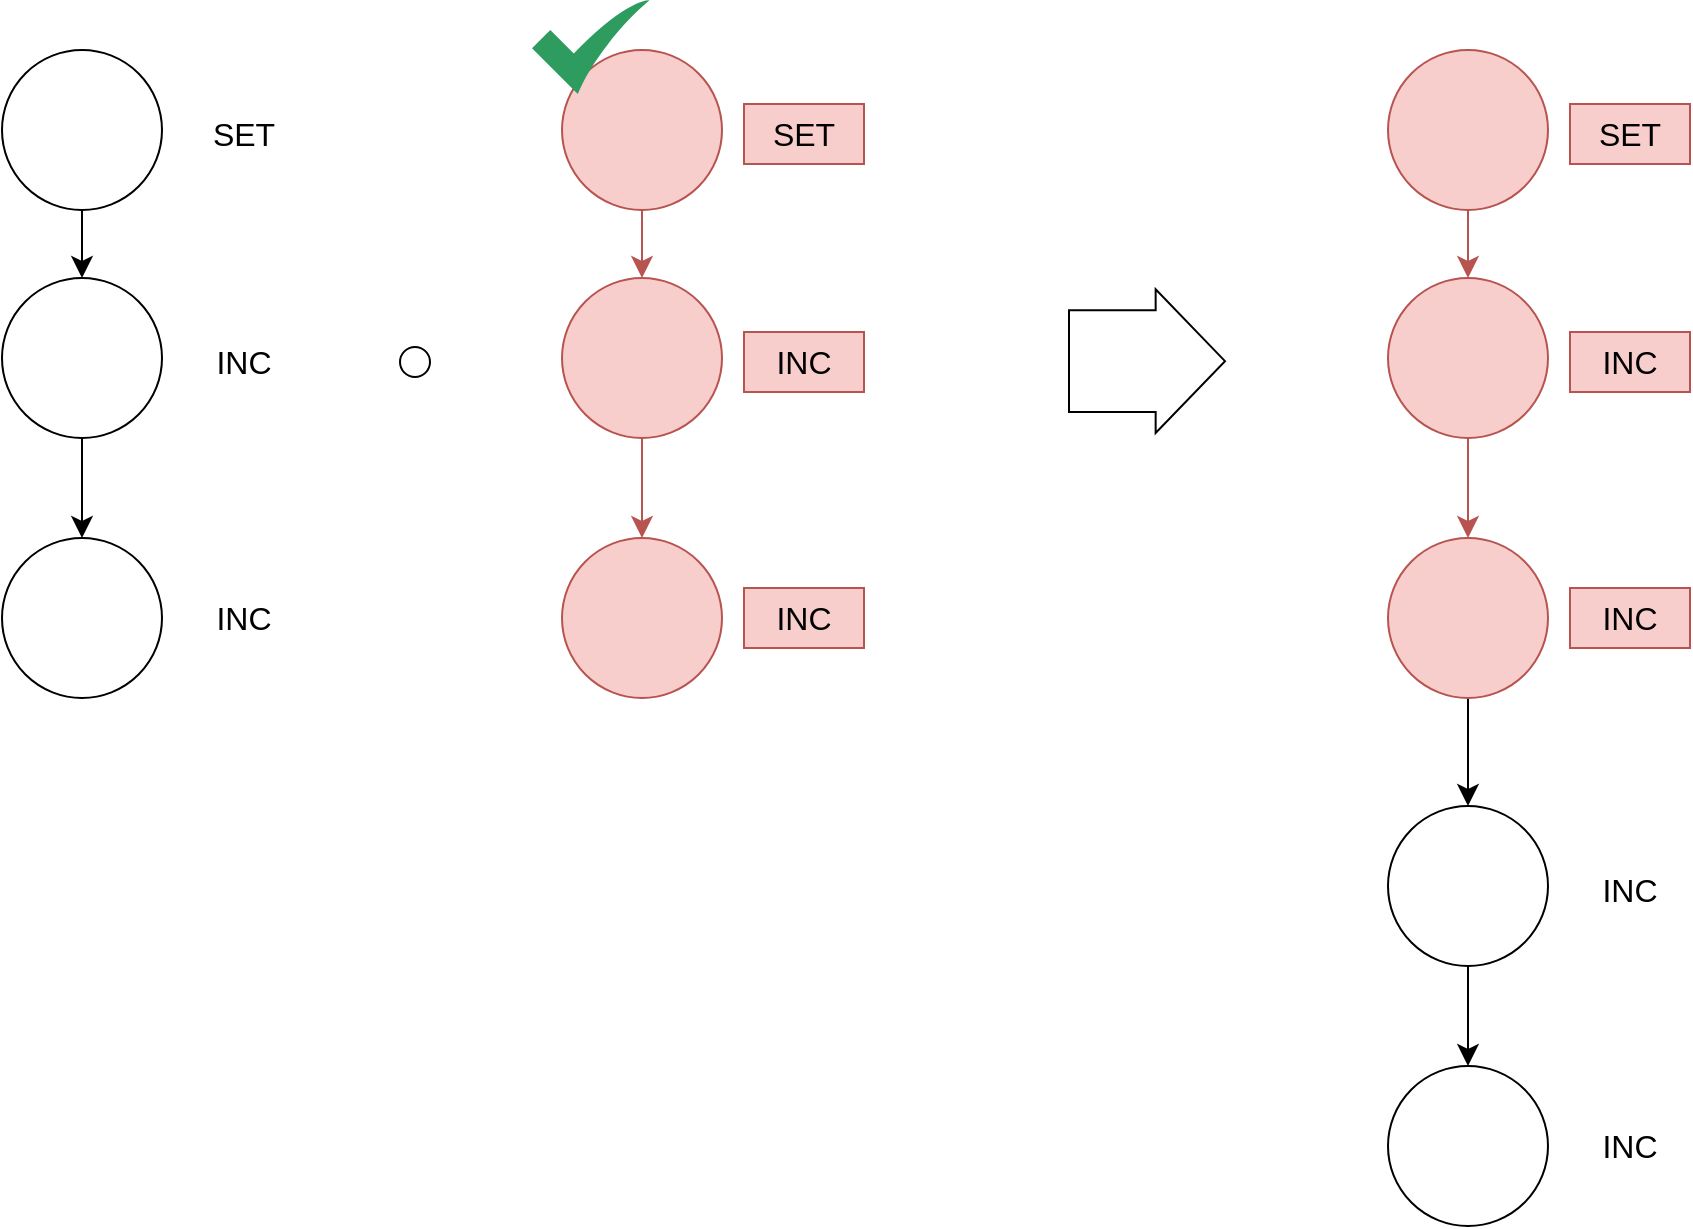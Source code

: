 <mxfile version="24.7.17">
  <diagram name="Page-1" id="2OPp7FAaOo7LbOAuJkzw">
    <mxGraphModel dx="971" dy="1345" grid="0" gridSize="10" guides="1" tooltips="1" connect="1" arrows="1" fold="1" page="0" pageScale="1" pageWidth="827" pageHeight="1169" math="0" shadow="0">
      <root>
        <mxCell id="0" />
        <mxCell id="1" parent="0" />
        <mxCell id="_oZ8LhXAHsHZBwFGsVQp-8" style="edgeStyle=none;curved=1;rounded=0;orthogonalLoop=1;jettySize=auto;html=1;exitX=0.5;exitY=1;exitDx=0;exitDy=0;entryX=0.5;entryY=0;entryDx=0;entryDy=0;fontSize=12;startSize=8;endSize=8;" edge="1" parent="1" source="_oZ8LhXAHsHZBwFGsVQp-1" target="_oZ8LhXAHsHZBwFGsVQp-3">
          <mxGeometry relative="1" as="geometry" />
        </mxCell>
        <mxCell id="_oZ8LhXAHsHZBwFGsVQp-1" value="" style="ellipse;whiteSpace=wrap;html=1;aspect=fixed;" vertex="1" parent="1">
          <mxGeometry x="51" y="-71" width="80" height="80" as="geometry" />
        </mxCell>
        <mxCell id="_oZ8LhXAHsHZBwFGsVQp-2" value="SET" style="text;html=1;align=center;verticalAlign=middle;whiteSpace=wrap;rounded=0;fontSize=16;" vertex="1" parent="1">
          <mxGeometry x="142" y="-44" width="60" height="30" as="geometry" />
        </mxCell>
        <mxCell id="_oZ8LhXAHsHZBwFGsVQp-28" style="edgeStyle=none;curved=1;rounded=0;orthogonalLoop=1;jettySize=auto;html=1;exitX=0.5;exitY=1;exitDx=0;exitDy=0;entryX=0.5;entryY=0;entryDx=0;entryDy=0;fontSize=12;startSize=8;endSize=8;" edge="1" parent="1" source="_oZ8LhXAHsHZBwFGsVQp-3" target="_oZ8LhXAHsHZBwFGsVQp-26">
          <mxGeometry relative="1" as="geometry" />
        </mxCell>
        <mxCell id="_oZ8LhXAHsHZBwFGsVQp-3" value="" style="ellipse;whiteSpace=wrap;html=1;aspect=fixed;" vertex="1" parent="1">
          <mxGeometry x="51" y="43" width="80" height="80" as="geometry" />
        </mxCell>
        <mxCell id="_oZ8LhXAHsHZBwFGsVQp-4" value="INC" style="text;html=1;align=center;verticalAlign=middle;whiteSpace=wrap;rounded=0;fontSize=16;" vertex="1" parent="1">
          <mxGeometry x="142" y="70" width="60" height="30" as="geometry" />
        </mxCell>
        <mxCell id="_oZ8LhXAHsHZBwFGsVQp-14" value="" style="shape=flexArrow;endArrow=classic;html=1;rounded=0;fontSize=12;startSize=8;endSize=11.225;curved=1;width=50.833;" edge="1" parent="1">
          <mxGeometry width="50" height="50" relative="1" as="geometry">
            <mxPoint x="584" y="84.58" as="sourcePoint" />
            <mxPoint x="663" y="84.58" as="targetPoint" />
          </mxGeometry>
        </mxCell>
        <mxCell id="_oZ8LhXAHsHZBwFGsVQp-35" style="edgeStyle=none;curved=1;rounded=0;orthogonalLoop=1;jettySize=auto;html=1;exitX=0.5;exitY=1;exitDx=0;exitDy=0;entryX=0.5;entryY=0;entryDx=0;entryDy=0;fontSize=12;startSize=8;endSize=8;fillColor=#f8cecc;strokeColor=#b85450;" edge="1" parent="1" source="_oZ8LhXAHsHZBwFGsVQp-24" target="_oZ8LhXAHsHZBwFGsVQp-31">
          <mxGeometry relative="1" as="geometry" />
        </mxCell>
        <mxCell id="_oZ8LhXAHsHZBwFGsVQp-24" value="" style="ellipse;whiteSpace=wrap;html=1;aspect=fixed;fillColor=#f8cecc;strokeColor=#b85450;" vertex="1" parent="1">
          <mxGeometry x="331" y="-71" width="80" height="80" as="geometry" />
        </mxCell>
        <mxCell id="_oZ8LhXAHsHZBwFGsVQp-25" value="SET" style="text;html=1;align=center;verticalAlign=middle;whiteSpace=wrap;rounded=0;fontSize=16;fillColor=#f8cecc;strokeColor=#b85450;" vertex="1" parent="1">
          <mxGeometry x="422" y="-44" width="60" height="30" as="geometry" />
        </mxCell>
        <mxCell id="_oZ8LhXAHsHZBwFGsVQp-26" value="" style="ellipse;whiteSpace=wrap;html=1;aspect=fixed;" vertex="1" parent="1">
          <mxGeometry x="51" y="173" width="80" height="80" as="geometry" />
        </mxCell>
        <mxCell id="_oZ8LhXAHsHZBwFGsVQp-27" value="INC" style="text;html=1;align=center;verticalAlign=middle;whiteSpace=wrap;rounded=0;fontSize=16;" vertex="1" parent="1">
          <mxGeometry x="142" y="198" width="60" height="30" as="geometry" />
        </mxCell>
        <mxCell id="_oZ8LhXAHsHZBwFGsVQp-29" value="" style="ellipse;whiteSpace=wrap;html=1;aspect=fixed;" vertex="1" parent="1">
          <mxGeometry x="250" y="77.5" width="15" height="15" as="geometry" />
        </mxCell>
        <mxCell id="_oZ8LhXAHsHZBwFGsVQp-30" style="edgeStyle=none;curved=1;rounded=0;orthogonalLoop=1;jettySize=auto;html=1;exitX=0.5;exitY=1;exitDx=0;exitDy=0;entryX=0.5;entryY=0;entryDx=0;entryDy=0;fontSize=12;startSize=8;endSize=8;fillColor=#f8cecc;strokeColor=#b85450;" edge="1" parent="1" source="_oZ8LhXAHsHZBwFGsVQp-31" target="_oZ8LhXAHsHZBwFGsVQp-33">
          <mxGeometry relative="1" as="geometry" />
        </mxCell>
        <mxCell id="_oZ8LhXAHsHZBwFGsVQp-31" value="" style="ellipse;whiteSpace=wrap;html=1;aspect=fixed;fillColor=#f8cecc;strokeColor=#b85450;" vertex="1" parent="1">
          <mxGeometry x="331" y="43" width="80" height="80" as="geometry" />
        </mxCell>
        <mxCell id="_oZ8LhXAHsHZBwFGsVQp-32" value="INC" style="text;html=1;align=center;verticalAlign=middle;whiteSpace=wrap;rounded=0;fontSize=16;fillColor=#f8cecc;strokeColor=#b85450;" vertex="1" parent="1">
          <mxGeometry x="422" y="70" width="60" height="30" as="geometry" />
        </mxCell>
        <mxCell id="_oZ8LhXAHsHZBwFGsVQp-33" value="" style="ellipse;whiteSpace=wrap;html=1;aspect=fixed;fillColor=#f8cecc;strokeColor=#b85450;" vertex="1" parent="1">
          <mxGeometry x="331" y="173" width="80" height="80" as="geometry" />
        </mxCell>
        <mxCell id="_oZ8LhXAHsHZBwFGsVQp-34" value="INC" style="text;html=1;align=center;verticalAlign=middle;whiteSpace=wrap;rounded=0;fontSize=16;fillColor=#f8cecc;strokeColor=#b85450;" vertex="1" parent="1">
          <mxGeometry x="422" y="198" width="60" height="30" as="geometry" />
        </mxCell>
        <mxCell id="_oZ8LhXAHsHZBwFGsVQp-37" value="" style="sketch=0;html=1;aspect=fixed;strokeColor=none;shadow=0;align=center;fillColor=#2D9C5E;verticalAlign=top;labelPosition=center;verticalLabelPosition=bottom;shape=mxgraph.gcp2.check" vertex="1" parent="1">
          <mxGeometry x="316" y="-96" width="58.75" height="47" as="geometry" />
        </mxCell>
        <mxCell id="_oZ8LhXAHsHZBwFGsVQp-40" style="edgeStyle=none;curved=1;rounded=0;orthogonalLoop=1;jettySize=auto;html=1;exitX=0.5;exitY=1;exitDx=0;exitDy=0;entryX=0.5;entryY=0;entryDx=0;entryDy=0;fontSize=12;startSize=8;endSize=8;fillColor=#f8cecc;strokeColor=#b85450;" edge="1" parent="1" source="_oZ8LhXAHsHZBwFGsVQp-41" target="_oZ8LhXAHsHZBwFGsVQp-44">
          <mxGeometry relative="1" as="geometry" />
        </mxCell>
        <mxCell id="_oZ8LhXAHsHZBwFGsVQp-41" value="" style="ellipse;whiteSpace=wrap;html=1;aspect=fixed;fillColor=#f8cecc;strokeColor=#b85450;" vertex="1" parent="1">
          <mxGeometry x="744" y="-71" width="80" height="80" as="geometry" />
        </mxCell>
        <mxCell id="_oZ8LhXAHsHZBwFGsVQp-42" value="SET" style="text;html=1;align=center;verticalAlign=middle;whiteSpace=wrap;rounded=0;fontSize=16;fillColor=#f8cecc;strokeColor=#b85450;" vertex="1" parent="1">
          <mxGeometry x="835" y="-44" width="60" height="30" as="geometry" />
        </mxCell>
        <mxCell id="_oZ8LhXAHsHZBwFGsVQp-43" style="edgeStyle=none;curved=1;rounded=0;orthogonalLoop=1;jettySize=auto;html=1;exitX=0.5;exitY=1;exitDx=0;exitDy=0;entryX=0.5;entryY=0;entryDx=0;entryDy=0;fontSize=12;startSize=8;endSize=8;fillColor=#f8cecc;strokeColor=#b85450;" edge="1" parent="1" source="_oZ8LhXAHsHZBwFGsVQp-44" target="_oZ8LhXAHsHZBwFGsVQp-46">
          <mxGeometry relative="1" as="geometry" />
        </mxCell>
        <mxCell id="_oZ8LhXAHsHZBwFGsVQp-44" value="" style="ellipse;whiteSpace=wrap;html=1;aspect=fixed;fillColor=#f8cecc;strokeColor=#b85450;" vertex="1" parent="1">
          <mxGeometry x="744" y="43" width="80" height="80" as="geometry" />
        </mxCell>
        <mxCell id="_oZ8LhXAHsHZBwFGsVQp-45" value="INC" style="text;html=1;align=center;verticalAlign=middle;whiteSpace=wrap;rounded=0;fontSize=16;fillColor=#f8cecc;strokeColor=#b85450;" vertex="1" parent="1">
          <mxGeometry x="835" y="70" width="60" height="30" as="geometry" />
        </mxCell>
        <mxCell id="_oZ8LhXAHsHZBwFGsVQp-53" style="edgeStyle=none;curved=1;rounded=0;orthogonalLoop=1;jettySize=auto;html=1;exitX=0.5;exitY=1;exitDx=0;exitDy=0;entryX=0.5;entryY=0;entryDx=0;entryDy=0;fontSize=12;startSize=8;endSize=8;" edge="1" parent="1" source="_oZ8LhXAHsHZBwFGsVQp-46" target="_oZ8LhXAHsHZBwFGsVQp-49">
          <mxGeometry relative="1" as="geometry" />
        </mxCell>
        <mxCell id="_oZ8LhXAHsHZBwFGsVQp-46" value="" style="ellipse;whiteSpace=wrap;html=1;aspect=fixed;fillColor=#f8cecc;strokeColor=#b85450;" vertex="1" parent="1">
          <mxGeometry x="744" y="173" width="80" height="80" as="geometry" />
        </mxCell>
        <mxCell id="_oZ8LhXAHsHZBwFGsVQp-47" value="INC" style="text;html=1;align=center;verticalAlign=middle;whiteSpace=wrap;rounded=0;fontSize=16;fillColor=#f8cecc;strokeColor=#b85450;" vertex="1" parent="1">
          <mxGeometry x="835" y="198" width="60" height="30" as="geometry" />
        </mxCell>
        <mxCell id="_oZ8LhXAHsHZBwFGsVQp-48" style="edgeStyle=none;curved=1;rounded=0;orthogonalLoop=1;jettySize=auto;html=1;exitX=0.5;exitY=1;exitDx=0;exitDy=0;entryX=0.5;entryY=0;entryDx=0;entryDy=0;fontSize=12;startSize=8;endSize=8;" edge="1" parent="1" source="_oZ8LhXAHsHZBwFGsVQp-49" target="_oZ8LhXAHsHZBwFGsVQp-51">
          <mxGeometry relative="1" as="geometry" />
        </mxCell>
        <mxCell id="_oZ8LhXAHsHZBwFGsVQp-49" value="" style="ellipse;whiteSpace=wrap;html=1;aspect=fixed;" vertex="1" parent="1">
          <mxGeometry x="744" y="307" width="80" height="80" as="geometry" />
        </mxCell>
        <mxCell id="_oZ8LhXAHsHZBwFGsVQp-50" value="INC" style="text;html=1;align=center;verticalAlign=middle;whiteSpace=wrap;rounded=0;fontSize=16;" vertex="1" parent="1">
          <mxGeometry x="835" y="334" width="60" height="30" as="geometry" />
        </mxCell>
        <mxCell id="_oZ8LhXAHsHZBwFGsVQp-51" value="" style="ellipse;whiteSpace=wrap;html=1;aspect=fixed;" vertex="1" parent="1">
          <mxGeometry x="744" y="437" width="80" height="80" as="geometry" />
        </mxCell>
        <mxCell id="_oZ8LhXAHsHZBwFGsVQp-52" value="INC" style="text;html=1;align=center;verticalAlign=middle;whiteSpace=wrap;rounded=0;fontSize=16;" vertex="1" parent="1">
          <mxGeometry x="835" y="462" width="60" height="30" as="geometry" />
        </mxCell>
      </root>
    </mxGraphModel>
  </diagram>
</mxfile>
